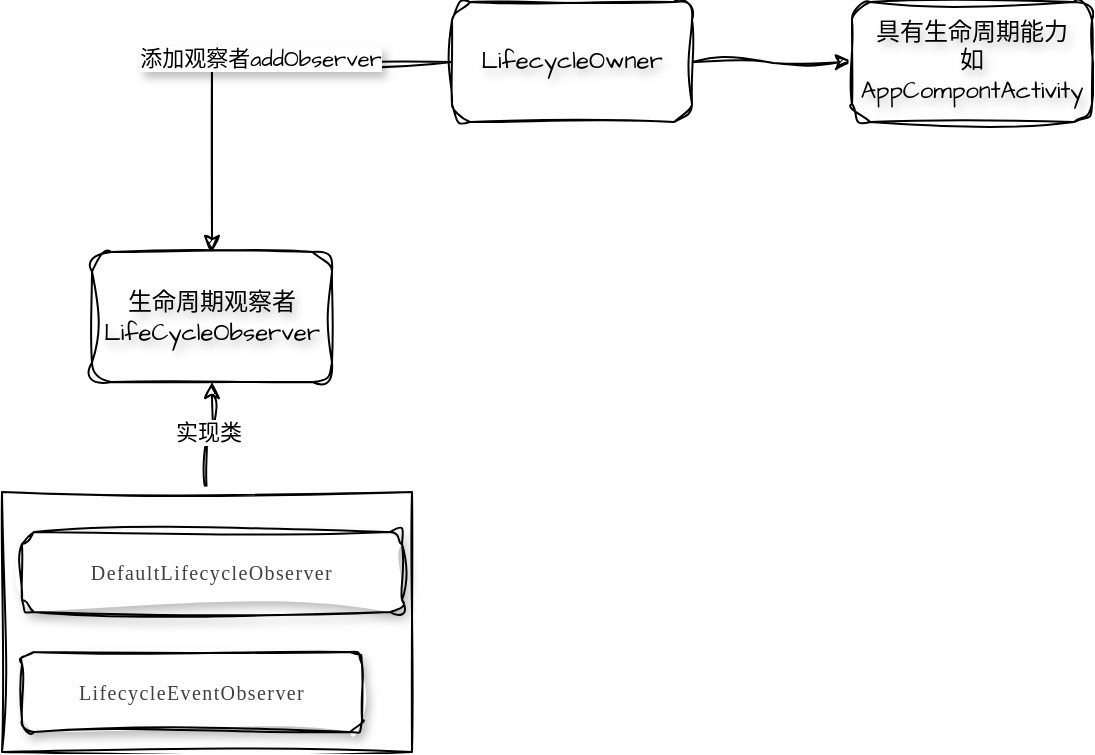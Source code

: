 <mxfile version="24.4.0" type="github">
  <diagram name="第 1 页" id="ay8zSq0YFjXtsoNVwPrW">
    <mxGraphModel dx="954" dy="606" grid="1" gridSize="10" guides="1" tooltips="1" connect="1" arrows="1" fold="1" page="1" pageScale="1" pageWidth="1200" pageHeight="1600" math="0" shadow="0">
      <root>
        <mxCell id="0" />
        <mxCell id="1" parent="0" />
        <mxCell id="umRqDT9wv54C0nJAqI9t-1" value="" style="edgeStyle=orthogonalEdgeStyle;rounded=0;sketch=1;hachureGap=4;jiggle=2;curveFitting=1;orthogonalLoop=1;jettySize=auto;html=1;fontFamily=Architects Daughter;fontSource=https%3A%2F%2Ffonts.googleapis.com%2Fcss%3Ffamily%3DArchitects%2BDaughter;textShadow=1;" edge="1" parent="1" target="umRqDT9wv54C0nJAqI9t-5">
          <mxGeometry relative="1" as="geometry">
            <mxPoint x="500" y="85" as="sourcePoint" />
          </mxGeometry>
        </mxCell>
        <mxCell id="umRqDT9wv54C0nJAqI9t-2" style="edgeStyle=orthogonalEdgeStyle;rounded=0;sketch=1;hachureGap=4;jiggle=2;curveFitting=1;orthogonalLoop=1;jettySize=auto;html=1;exitX=0;exitY=0.5;exitDx=0;exitDy=0;entryX=0.5;entryY=0;entryDx=0;entryDy=0;fontFamily=Architects Daughter;fontSource=https%3A%2F%2Ffonts.googleapis.com%2Fcss%3Ffamily%3DArchitects%2BDaughter;textShadow=1;" edge="1" parent="1" target="umRqDT9wv54C0nJAqI9t-4">
          <mxGeometry relative="1" as="geometry">
            <mxPoint x="380" y="85" as="sourcePoint" />
          </mxGeometry>
        </mxCell>
        <mxCell id="umRqDT9wv54C0nJAqI9t-3" value="添加观察者addObserver" style="edgeLabel;html=1;align=center;verticalAlign=middle;resizable=0;points=[];sketch=1;hachureGap=4;jiggle=2;curveFitting=1;fontFamily=Architects Daughter;fontSource=https%3A%2F%2Ffonts.googleapis.com%2Fcss%3Ffamily%3DArchitects%2BDaughter;textShadow=1;" vertex="1" connectable="0" parent="umRqDT9wv54C0nJAqI9t-2">
          <mxGeometry x="-0.102" y="-3" relative="1" as="geometry">
            <mxPoint as="offset" />
          </mxGeometry>
        </mxCell>
        <mxCell id="umRqDT9wv54C0nJAqI9t-4" value="生命周期观察者&lt;br&gt;LifeCycleObserver" style="rounded=1;whiteSpace=wrap;html=1;sketch=1;hachureGap=4;jiggle=2;curveFitting=1;fontFamily=Architects Daughter;fontSource=https%3A%2F%2Ffonts.googleapis.com%2Fcss%3Ffamily%3DArchitects%2BDaughter;textShadow=1;" vertex="1" parent="1">
          <mxGeometry x="200" y="180" width="120" height="65" as="geometry" />
        </mxCell>
        <mxCell id="umRqDT9wv54C0nJAqI9t-5" value="具有生命周期能力&lt;br&gt;如AppCompontActivity" style="whiteSpace=wrap;html=1;fontFamily=Architects Daughter;rounded=1;sketch=1;hachureGap=4;jiggle=2;curveFitting=1;fontSource=https%3A%2F%2Ffonts.googleapis.com%2Fcss%3Ffamily%3DArchitects%2BDaughter;textShadow=1;" vertex="1" parent="1">
          <mxGeometry x="580" y="55" width="120" height="60" as="geometry" />
        </mxCell>
        <mxCell id="umRqDT9wv54C0nJAqI9t-6" style="edgeStyle=orthogonalEdgeStyle;rounded=0;sketch=1;hachureGap=4;jiggle=2;curveFitting=1;orthogonalLoop=1;jettySize=auto;html=1;exitX=0.5;exitY=0;exitDx=0;exitDy=0;entryX=0.5;entryY=1;entryDx=0;entryDy=0;fontFamily=Architects Daughter;fontSource=https%3A%2F%2Ffonts.googleapis.com%2Fcss%3Ffamily%3DArchitects%2BDaughter;" edge="1" parent="1" source="umRqDT9wv54C0nJAqI9t-8" target="umRqDT9wv54C0nJAqI9t-4">
          <mxGeometry relative="1" as="geometry" />
        </mxCell>
        <mxCell id="umRqDT9wv54C0nJAqI9t-7" value="实现类" style="edgeLabel;html=1;align=center;verticalAlign=middle;resizable=0;points=[];sketch=1;hachureGap=4;jiggle=2;curveFitting=1;fontFamily=Architects Daughter;fontSource=https%3A%2F%2Ffonts.googleapis.com%2Fcss%3Ffamily%3DArchitects%2BDaughter;" vertex="1" connectable="0" parent="umRqDT9wv54C0nJAqI9t-6">
          <mxGeometry x="0.127" y="2" relative="1" as="geometry">
            <mxPoint as="offset" />
          </mxGeometry>
        </mxCell>
        <mxCell id="umRqDT9wv54C0nJAqI9t-8" value="" style="rounded=0;whiteSpace=wrap;html=1;sketch=1;hachureGap=4;jiggle=2;curveFitting=1;fontFamily=Architects Daughter;fontSource=https%3A%2F%2Ffonts.googleapis.com%2Fcss%3Ffamily%3DArchitects%2BDaughter;" vertex="1" parent="1">
          <mxGeometry x="155" y="300" width="205" height="130" as="geometry" />
        </mxCell>
        <mxCell id="umRqDT9wv54C0nJAqI9t-9" value="&lt;span style=&quot;color: rgb(64, 64, 64); font-size: 10px; letter-spacing: 0.7px; text-align: start; white-space-collapse: preserve; background-color: rgb(255, 255, 255);&quot;&gt;&lt;font style=&quot;font-size: 10px;&quot; face=&quot;Comic Sans MS&quot;&gt;DefaultLifecycleObserver&lt;/font&gt;&lt;/span&gt;" style="rounded=1;whiteSpace=wrap;html=1;sketch=1;hachureGap=4;jiggle=2;curveFitting=1;fontFamily=Architects Daughter;fontSource=https%3A%2F%2Ffonts.googleapis.com%2Fcss%3Ffamily%3DArchitects%2BDaughter;textShadow=0;fontSize=10;shadow=1;" vertex="1" parent="1">
          <mxGeometry x="165" y="320" width="190" height="40" as="geometry" />
        </mxCell>
        <mxCell id="umRqDT9wv54C0nJAqI9t-10" value="&lt;p style=&quot;font-size: 10px;&quot;&gt;&lt;span style=&quot;color: rgb(64, 64, 64); font-size: 10px; letter-spacing: 0.7px; text-align: start; white-space-collapse: preserve; background-color: rgb(255, 255, 255);&quot;&gt;&lt;font style=&quot;font-size: 10px;&quot; face=&quot;Comic Sans MS&quot;&gt;LifecycleEventObserver&lt;/font&gt;&lt;/span&gt;&lt;/p&gt;" style="rounded=1;whiteSpace=wrap;html=1;sketch=1;hachureGap=4;jiggle=2;curveFitting=1;fontFamily=Architects Daughter;fontSource=https%3A%2F%2Ffonts.googleapis.com%2Fcss%3Ffamily%3DArchitects%2BDaughter;textShadow=0;shadow=1;fontSize=10;" vertex="1" parent="1">
          <mxGeometry x="165" y="380" width="170" height="40" as="geometry" />
        </mxCell>
        <mxCell id="umRqDT9wv54C0nJAqI9t-11" value="LifecycleOwner" style="whiteSpace=wrap;html=1;fontFamily=Architects Daughter;rounded=1;sketch=1;hachureGap=4;jiggle=2;curveFitting=1;fontSource=https%3A%2F%2Ffonts.googleapis.com%2Fcss%3Ffamily%3DArchitects%2BDaughter;textShadow=1;" vertex="1" parent="1">
          <mxGeometry x="380" y="55" width="120" height="60" as="geometry" />
        </mxCell>
      </root>
    </mxGraphModel>
  </diagram>
</mxfile>
